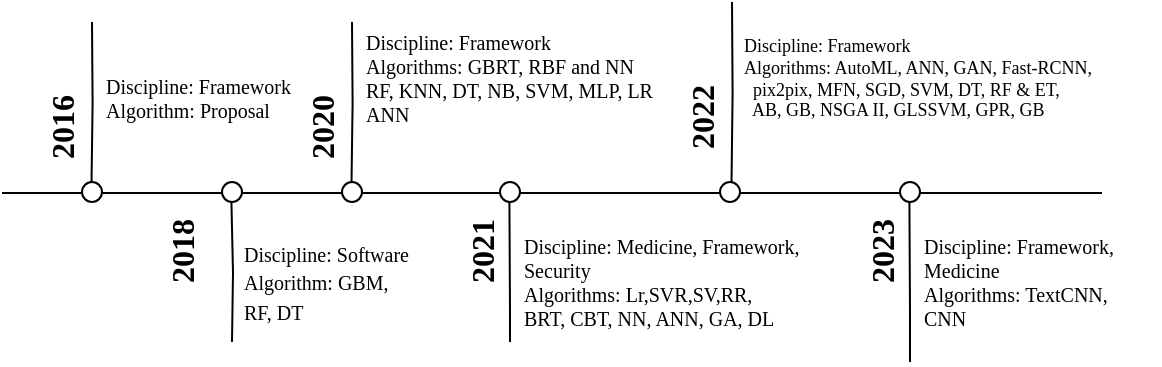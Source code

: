 <mxfile version="24.4.2" type="github">
  <diagram name="Página-1" id="ZCP97-IscQOvUgEMdar5">
    <mxGraphModel dx="1694" dy="822" grid="1" gridSize="10" guides="1" tooltips="1" connect="1" arrows="1" fold="1" page="1" pageScale="1" pageWidth="827" pageHeight="1169" math="0" shadow="0">
      <root>
        <mxCell id="0" />
        <mxCell id="1" parent="0" />
        <mxCell id="w9EwqpVaOniHVSeOjN3I-1" value="" style="endArrow=none;html=1;rounded=0;edgeStyle=orthogonalEdgeStyle;fontFamily=Times New Roman;" parent="1" edge="1">
          <mxGeometry width="50" height="50" relative="1" as="geometry">
            <mxPoint x="90" y="405.5" as="sourcePoint" />
            <mxPoint x="470" y="405.5" as="targetPoint" />
            <Array as="points">
              <mxPoint x="640" y="405" />
              <mxPoint x="640" y="405" />
            </Array>
          </mxGeometry>
        </mxCell>
        <mxCell id="w9EwqpVaOniHVSeOjN3I-2" value="" style="ellipse;whiteSpace=wrap;html=1;aspect=fixed;fontFamily=Times New Roman;" parent="1" vertex="1">
          <mxGeometry x="130" y="400" width="10" height="10" as="geometry" />
        </mxCell>
        <mxCell id="w9EwqpVaOniHVSeOjN3I-3" value="&lt;font size=&quot;1&quot; style=&quot;&quot;&gt;&lt;b style=&quot;font-size: 16px;&quot;&gt;2016&lt;/b&gt;&lt;/font&gt;" style="text;html=1;align=center;verticalAlign=middle;resizable=0;points=[];autosize=1;strokeColor=none;fillColor=none;rotation=-90;fontFamily=Times New Roman;" parent="1" vertex="1">
          <mxGeometry x="90" y="358" width="60" height="30" as="geometry" />
        </mxCell>
        <mxCell id="w9EwqpVaOniHVSeOjN3I-4" value="" style="endArrow=none;html=1;rounded=0;edgeStyle=orthogonalEdgeStyle;fontFamily=Times New Roman;" parent="1" edge="1">
          <mxGeometry width="50" height="50" relative="1" as="geometry">
            <mxPoint x="134.76" y="400" as="sourcePoint" />
            <mxPoint x="135" y="320" as="targetPoint" />
          </mxGeometry>
        </mxCell>
        <mxCell id="w9EwqpVaOniHVSeOjN3I-5" value="Discipline: Framework&lt;br&gt;Algorithm: Proposal" style="text;html=1;align=left;verticalAlign=middle;resizable=0;points=[];autosize=1;strokeColor=none;fillColor=none;fontSize=10;fontFamily=Times New Roman;" parent="1" vertex="1">
          <mxGeometry x="140" y="338" width="120" height="40" as="geometry" />
        </mxCell>
        <mxCell id="w9EwqpVaOniHVSeOjN3I-6" value="" style="ellipse;whiteSpace=wrap;html=1;aspect=fixed;fontFamily=Times New Roman;" parent="1" vertex="1">
          <mxGeometry x="200" y="400" width="10" height="10" as="geometry" />
        </mxCell>
        <mxCell id="w9EwqpVaOniHVSeOjN3I-7" value="" style="endArrow=none;html=1;rounded=0;edgeStyle=orthogonalEdgeStyle;fontFamily=Times New Roman;" parent="1" edge="1">
          <mxGeometry width="50" height="50" relative="1" as="geometry">
            <mxPoint x="205" y="480" as="sourcePoint" />
            <mxPoint x="204.71" y="410" as="targetPoint" />
          </mxGeometry>
        </mxCell>
        <mxCell id="w9EwqpVaOniHVSeOjN3I-8" value="&lt;font size=&quot;1&quot; style=&quot;&quot;&gt;&lt;b style=&quot;font-size: 16px;&quot;&gt;2018&lt;/b&gt;&lt;/font&gt;" style="text;html=1;align=center;verticalAlign=middle;resizable=0;points=[];autosize=1;strokeColor=none;fillColor=none;rotation=-90;fontFamily=Times New Roman;" parent="1" vertex="1">
          <mxGeometry x="150" y="420" width="60" height="30" as="geometry" />
        </mxCell>
        <mxCell id="w9EwqpVaOniHVSeOjN3I-9" value="&lt;font style=&quot;font-size: 10px;&quot;&gt;Discipline: Software&lt;br&gt;Algorithm: GBM,&lt;br&gt;RF, DT&lt;/font&gt;" style="text;html=1;align=left;verticalAlign=middle;resizable=0;points=[];autosize=1;strokeColor=none;fillColor=none;fontSize=12;fontFamily=Times New Roman;" parent="1" vertex="1">
          <mxGeometry x="209" y="420" width="110" height="60" as="geometry" />
        </mxCell>
        <mxCell id="w9EwqpVaOniHVSeOjN3I-10" value="" style="ellipse;whiteSpace=wrap;html=1;aspect=fixed;fontFamily=Times New Roman;" parent="1" vertex="1">
          <mxGeometry x="260" y="400" width="10" height="10" as="geometry" />
        </mxCell>
        <mxCell id="w9EwqpVaOniHVSeOjN3I-11" value="&lt;font size=&quot;1&quot; style=&quot;&quot;&gt;&lt;b style=&quot;font-size: 16px;&quot;&gt;2020&lt;/b&gt;&lt;/font&gt;" style="text;html=1;align=center;verticalAlign=middle;resizable=0;points=[];autosize=1;strokeColor=none;fillColor=none;rotation=-90;fontFamily=Times New Roman;" parent="1" vertex="1">
          <mxGeometry x="220" y="358" width="60" height="30" as="geometry" />
        </mxCell>
        <mxCell id="w9EwqpVaOniHVSeOjN3I-12" value="" style="endArrow=none;html=1;rounded=0;edgeStyle=orthogonalEdgeStyle;fontFamily=Times New Roman;" parent="1" edge="1">
          <mxGeometry width="50" height="50" relative="1" as="geometry">
            <mxPoint x="264.76" y="400" as="sourcePoint" />
            <mxPoint x="265" y="320" as="targetPoint" />
          </mxGeometry>
        </mxCell>
        <mxCell id="w9EwqpVaOniHVSeOjN3I-13" value="Discipline: Framework&lt;br&gt;Algorithms: GBRT, RBF and NN&lt;br&gt;RF, KNN, DT, NB, SVM, MLP, LR&lt;br&gt;ANN" style="text;html=1;align=left;verticalAlign=middle;resizable=0;points=[];autosize=1;strokeColor=none;fillColor=none;fontSize=10;fontFamily=Times New Roman;" parent="1" vertex="1">
          <mxGeometry x="270" y="318" width="170" height="60" as="geometry" />
        </mxCell>
        <mxCell id="w9EwqpVaOniHVSeOjN3I-14" value="" style="ellipse;whiteSpace=wrap;html=1;aspect=fixed;fontFamily=Times New Roman;" parent="1" vertex="1">
          <mxGeometry x="339" y="400" width="10" height="10" as="geometry" />
        </mxCell>
        <mxCell id="w9EwqpVaOniHVSeOjN3I-15" value="" style="endArrow=none;html=1;rounded=0;edgeStyle=orthogonalEdgeStyle;fontFamily=Times New Roman;" parent="1" edge="1">
          <mxGeometry width="50" height="50" relative="1" as="geometry">
            <mxPoint x="344" y="480" as="sourcePoint" />
            <mxPoint x="343.71" y="410" as="targetPoint" />
            <Array as="points">
              <mxPoint x="344" y="465" />
            </Array>
          </mxGeometry>
        </mxCell>
        <mxCell id="w9EwqpVaOniHVSeOjN3I-16" value="&lt;font size=&quot;1&quot; style=&quot;&quot;&gt;&lt;b style=&quot;font-size: 16px;&quot;&gt;2021&lt;br&gt;&lt;/b&gt;&lt;/font&gt;" style="text;html=1;align=center;verticalAlign=middle;resizable=0;points=[];autosize=1;strokeColor=none;fillColor=none;rotation=-90;fontFamily=Times New Roman;" parent="1" vertex="1">
          <mxGeometry x="300" y="420" width="60" height="30" as="geometry" />
        </mxCell>
        <mxCell id="w9EwqpVaOniHVSeOjN3I-17" value="&lt;font style=&quot;font-size: 10px;&quot;&gt;Discipline: Medicine, Framework,&lt;br&gt;Security&lt;br&gt;Algorithms: Lr,SVR,SV,RR,&lt;br&gt;BRT, CBT, NN, ANN, GA, DL&lt;/font&gt;" style="text;html=1;align=left;verticalAlign=middle;resizable=0;points=[];autosize=1;strokeColor=none;fillColor=none;fontSize=9;fontFamily=Times New Roman;" parent="1" vertex="1">
          <mxGeometry x="349" y="420" width="160" height="60" as="geometry" />
        </mxCell>
        <mxCell id="w9EwqpVaOniHVSeOjN3I-18" value="" style="ellipse;whiteSpace=wrap;html=1;aspect=fixed;fontFamily=Times New Roman;" parent="1" vertex="1">
          <mxGeometry x="449" y="400" width="10" height="10" as="geometry" />
        </mxCell>
        <mxCell id="w9EwqpVaOniHVSeOjN3I-19" value="&lt;font size=&quot;1&quot; style=&quot;&quot;&gt;&lt;b style=&quot;font-size: 16px;&quot;&gt;2022&lt;/b&gt;&lt;/font&gt;" style="text;html=1;align=center;verticalAlign=middle;resizable=0;points=[];autosize=1;strokeColor=none;fillColor=none;rotation=-90;fontFamily=Times New Roman;" parent="1" vertex="1">
          <mxGeometry x="410" y="353" width="60" height="30" as="geometry" />
        </mxCell>
        <mxCell id="w9EwqpVaOniHVSeOjN3I-20" value="" style="endArrow=none;html=1;rounded=0;edgeStyle=orthogonalEdgeStyle;fontFamily=Times New Roman;" parent="1" edge="1">
          <mxGeometry width="50" height="50" relative="1" as="geometry">
            <mxPoint x="454.76" y="400" as="sourcePoint" />
            <mxPoint x="455" y="310" as="targetPoint" />
          </mxGeometry>
        </mxCell>
        <mxCell id="w9EwqpVaOniHVSeOjN3I-21" value="Discipline: Framework&lt;br&gt;Algorithms: AutoML, ANN, GAN, Fast-RCNN,&lt;br&gt;&amp;nbsp; pix2pix, MFN, SGD, SVM, DT, RF &amp;amp; ET,&lt;br&gt;&amp;nbsp; AB, GB, NSGA II, GLSSVM, GPR, GB" style="text;html=1;align=left;verticalAlign=middle;resizable=0;points=[];autosize=1;strokeColor=none;fillColor=none;fontSize=9;fontFamily=Times New Roman;" parent="1" vertex="1">
          <mxGeometry x="459" y="318" width="200" height="60" as="geometry" />
        </mxCell>
        <mxCell id="w9EwqpVaOniHVSeOjN3I-22" value="" style="ellipse;whiteSpace=wrap;html=1;aspect=fixed;fontFamily=Times New Roman;" parent="1" vertex="1">
          <mxGeometry x="539" y="400" width="10" height="10" as="geometry" />
        </mxCell>
        <mxCell id="w9EwqpVaOniHVSeOjN3I-23" value="" style="endArrow=none;html=1;rounded=0;edgeStyle=orthogonalEdgeStyle;fontFamily=Times New Roman;" parent="1" edge="1">
          <mxGeometry width="50" height="50" relative="1" as="geometry">
            <mxPoint x="544" y="490" as="sourcePoint" />
            <mxPoint x="543.71" y="410" as="targetPoint" />
            <Array as="points">
              <mxPoint x="544" y="465" />
            </Array>
          </mxGeometry>
        </mxCell>
        <mxCell id="w9EwqpVaOniHVSeOjN3I-24" value="&lt;font size=&quot;1&quot; style=&quot;&quot;&gt;&lt;b style=&quot;font-size: 16px;&quot;&gt;2023&lt;br&gt;&lt;/b&gt;&lt;/font&gt;" style="text;html=1;align=center;verticalAlign=middle;resizable=0;points=[];autosize=1;strokeColor=none;fillColor=none;rotation=-90;fontFamily=Times New Roman;" parent="1" vertex="1">
          <mxGeometry x="500" y="420" width="60" height="30" as="geometry" />
        </mxCell>
        <mxCell id="w9EwqpVaOniHVSeOjN3I-25" value="Discipline: Framework,&lt;br&gt;Medicine&lt;br&gt;Algorithms: TextCNN,&lt;br&gt;CNN" style="text;html=1;align=left;verticalAlign=middle;resizable=0;points=[];autosize=1;strokeColor=none;fillColor=none;fontSize=10;fontFamily=Times New Roman;" parent="1" vertex="1">
          <mxGeometry x="549" y="420" width="120" height="60" as="geometry" />
        </mxCell>
      </root>
    </mxGraphModel>
  </diagram>
</mxfile>
